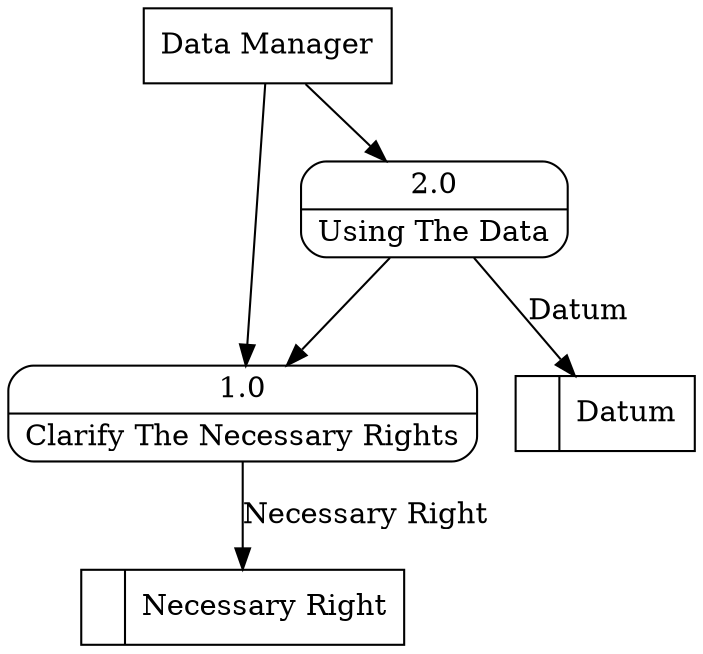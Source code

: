 digraph dfd2{ 
node[shape=record]
200 [label="<f0>  |<f1> Datum " ];
201 [label="<f0>  |<f1> Necessary Right " ];
202 [label="Data Manager" shape=box];
203 [label="{<f0> 1.0|<f1> Clarify The Necessary Rights }" shape=Mrecord];
204 [label="{<f0> 2.0|<f1> Using The Data }" shape=Mrecord];
202 -> 203
202 -> 204
203 -> 201 [label="Necessary Right"]
204 -> 203
204 -> 200 [label="Datum"]
}